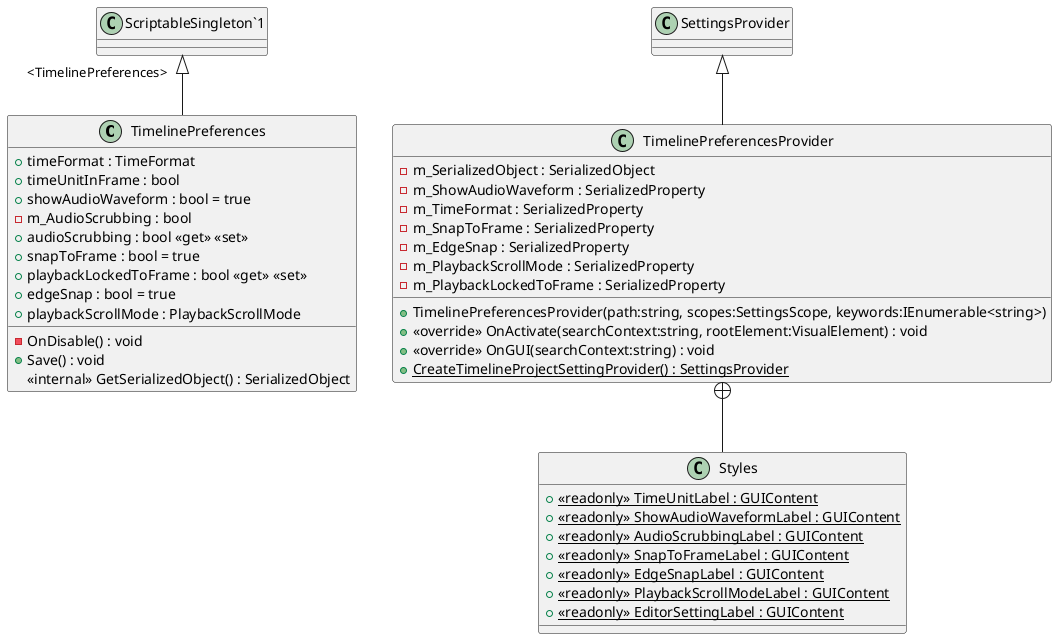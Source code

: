 @startuml
class TimelinePreferences {
    + timeFormat : TimeFormat
    + timeUnitInFrame : bool
    + showAudioWaveform : bool = true
    - m_AudioScrubbing : bool
    + audioScrubbing : bool <<get>> <<set>>
    + snapToFrame : bool = true
    + playbackLockedToFrame : bool <<get>> <<set>>
    + edgeSnap : bool = true
    + playbackScrollMode : PlaybackScrollMode
    - OnDisable() : void
    + Save() : void
    <<internal>> GetSerializedObject() : SerializedObject
}
class TimelinePreferencesProvider {
    - m_SerializedObject : SerializedObject
    - m_ShowAudioWaveform : SerializedProperty
    - m_TimeFormat : SerializedProperty
    - m_SnapToFrame : SerializedProperty
    - m_EdgeSnap : SerializedProperty
    - m_PlaybackScrollMode : SerializedProperty
    - m_PlaybackLockedToFrame : SerializedProperty
    + TimelinePreferencesProvider(path:string, scopes:SettingsScope, keywords:IEnumerable<string>)
    + <<override>> OnActivate(searchContext:string, rootElement:VisualElement) : void
    + <<override>> OnGUI(searchContext:string) : void
    + {static} CreateTimelineProjectSettingProvider() : SettingsProvider
}
class Styles {
    + {static} <<readonly>> TimeUnitLabel : GUIContent
    + {static} <<readonly>> ShowAudioWaveformLabel : GUIContent
    + {static} <<readonly>> AudioScrubbingLabel : GUIContent
    + {static} <<readonly>> SnapToFrameLabel : GUIContent
    + {static} <<readonly>> EdgeSnapLabel : GUIContent
    + {static} <<readonly>> PlaybackScrollModeLabel : GUIContent
    + {static} <<readonly>> EditorSettingLabel : GUIContent
}
"ScriptableSingleton`1" "<TimelinePreferences>" <|-- TimelinePreferences
SettingsProvider <|-- TimelinePreferencesProvider
TimelinePreferencesProvider +-- Styles
@enduml
